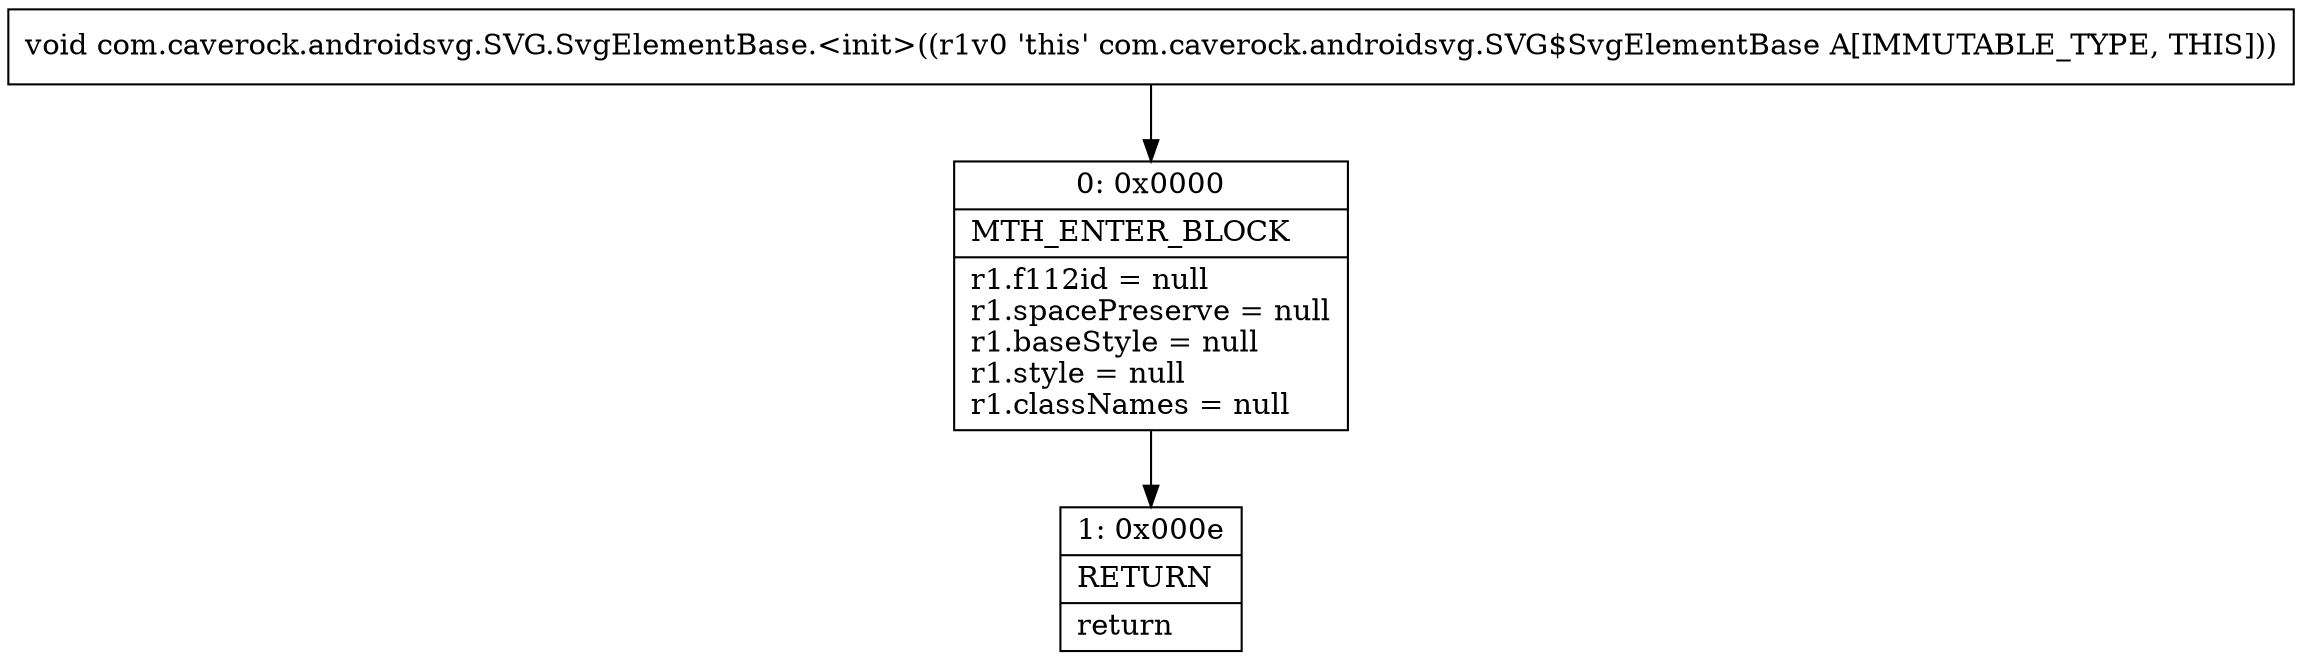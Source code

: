 digraph "CFG forcom.caverock.androidsvg.SVG.SvgElementBase.\<init\>()V" {
Node_0 [shape=record,label="{0\:\ 0x0000|MTH_ENTER_BLOCK\l|r1.f112id = null\lr1.spacePreserve = null\lr1.baseStyle = null\lr1.style = null\lr1.classNames = null\l}"];
Node_1 [shape=record,label="{1\:\ 0x000e|RETURN\l|return\l}"];
MethodNode[shape=record,label="{void com.caverock.androidsvg.SVG.SvgElementBase.\<init\>((r1v0 'this' com.caverock.androidsvg.SVG$SvgElementBase A[IMMUTABLE_TYPE, THIS])) }"];
MethodNode -> Node_0;
Node_0 -> Node_1;
}

